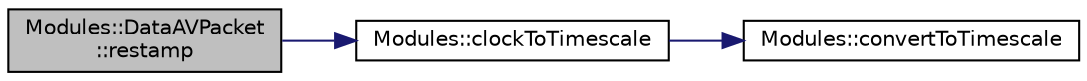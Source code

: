 digraph "Modules::DataAVPacket::restamp"
{
 // INTERACTIVE_SVG=YES
  edge [fontname="Helvetica",fontsize="10",labelfontname="Helvetica",labelfontsize="10"];
  node [fontname="Helvetica",fontsize="10",shape=record];
  rankdir="LR";
  Node1 [label="Modules::DataAVPacket\l::restamp",height=0.2,width=0.4,color="black", fillcolor="grey75", style="filled", fontcolor="black"];
  Node1 -> Node2 [color="midnightblue",fontsize="10",style="solid",fontname="Helvetica"];
  Node2 [label="Modules::clockToTimescale",height=0.2,width=0.4,color="black", fillcolor="white", style="filled",URL="$namespace_modules.html#a9498c5e19c9f996d8da58ea1758b799e"];
  Node2 -> Node3 [color="midnightblue",fontsize="10",style="solid",fontname="Helvetica"];
  Node3 [label="Modules::convertToTimescale",height=0.2,width=0.4,color="black", fillcolor="white", style="filled",URL="$namespace_modules.html#ae71b9f7b9d637c5862f04c71a0d65a6e"];
}
